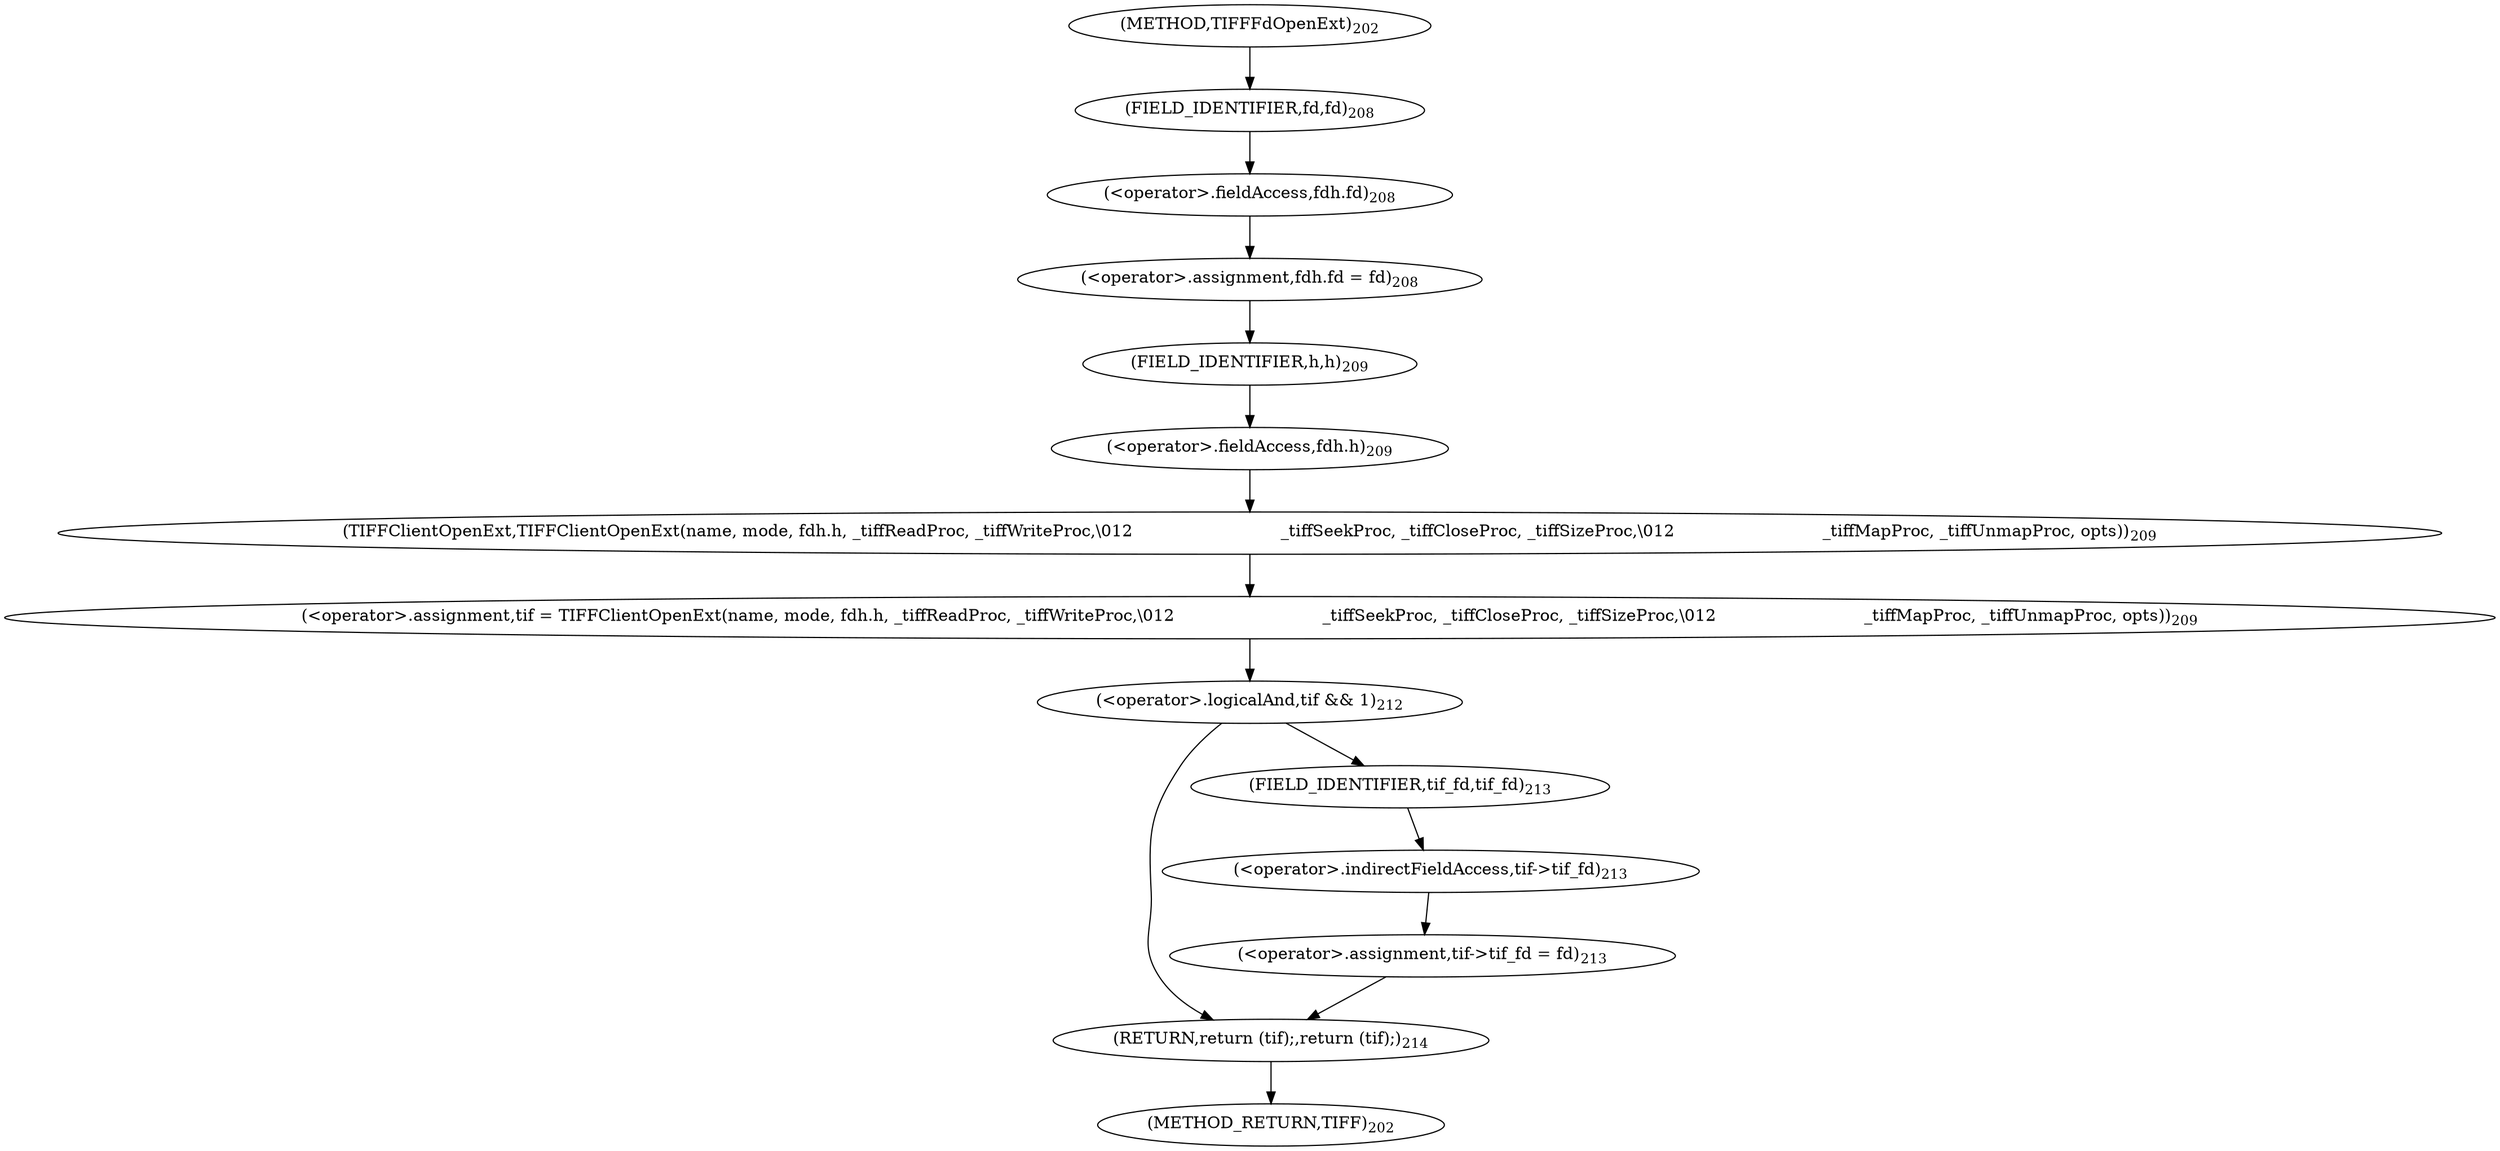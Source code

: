 digraph "TIFFFdOpenExt" {  
"33933" [label = <(&lt;operator&gt;.assignment,fdh.fd = fd)<SUB>208</SUB>> ]
"33938" [label = <(&lt;operator&gt;.assignment,tif = TIFFClientOpenExt(name, mode, fdh.h, _tiffReadProc, _tiffWriteProc,\012                            _tiffSeekProc, _tiffCloseProc, _tiffSizeProc,\012                            _tiffMapProc, _tiffUnmapProc, opts))<SUB>209</SUB>> ]
"33964" [label = <(RETURN,return (tif);,return (tif);)<SUB>214</SUB>> ]
"33934" [label = <(&lt;operator&gt;.fieldAccess,fdh.fd)<SUB>208</SUB>> ]
"33940" [label = <(TIFFClientOpenExt,TIFFClientOpenExt(name, mode, fdh.h, _tiffReadProc, _tiffWriteProc,\012                            _tiffSeekProc, _tiffCloseProc, _tiffSizeProc,\012                            _tiffMapProc, _tiffUnmapProc, opts))<SUB>209</SUB>> ]
"33955" [label = <(&lt;operator&gt;.logicalAnd,tif &amp;&amp; 1)<SUB>212</SUB>> ]
"33936" [label = <(FIELD_IDENTIFIER,fd,fd)<SUB>208</SUB>> ]
"33943" [label = <(&lt;operator&gt;.fieldAccess,fdh.h)<SUB>209</SUB>> ]
"33959" [label = <(&lt;operator&gt;.assignment,tif-&gt;tif_fd = fd)<SUB>213</SUB>> ]
"33945" [label = <(FIELD_IDENTIFIER,h,h)<SUB>209</SUB>> ]
"33960" [label = <(&lt;operator&gt;.indirectFieldAccess,tif-&gt;tif_fd)<SUB>213</SUB>> ]
"33962" [label = <(FIELD_IDENTIFIER,tif_fd,tif_fd)<SUB>213</SUB>> ]
"33925" [label = <(METHOD,TIFFFdOpenExt)<SUB>202</SUB>> ]
"33966" [label = <(METHOD_RETURN,TIFF)<SUB>202</SUB>> ]
  "33933" -> "33945" 
  "33938" -> "33955" 
  "33964" -> "33966" 
  "33934" -> "33933" 
  "33940" -> "33938" 
  "33955" -> "33962" 
  "33955" -> "33964" 
  "33936" -> "33934" 
  "33943" -> "33940" 
  "33959" -> "33964" 
  "33945" -> "33943" 
  "33960" -> "33959" 
  "33962" -> "33960" 
  "33925" -> "33936" 
}
